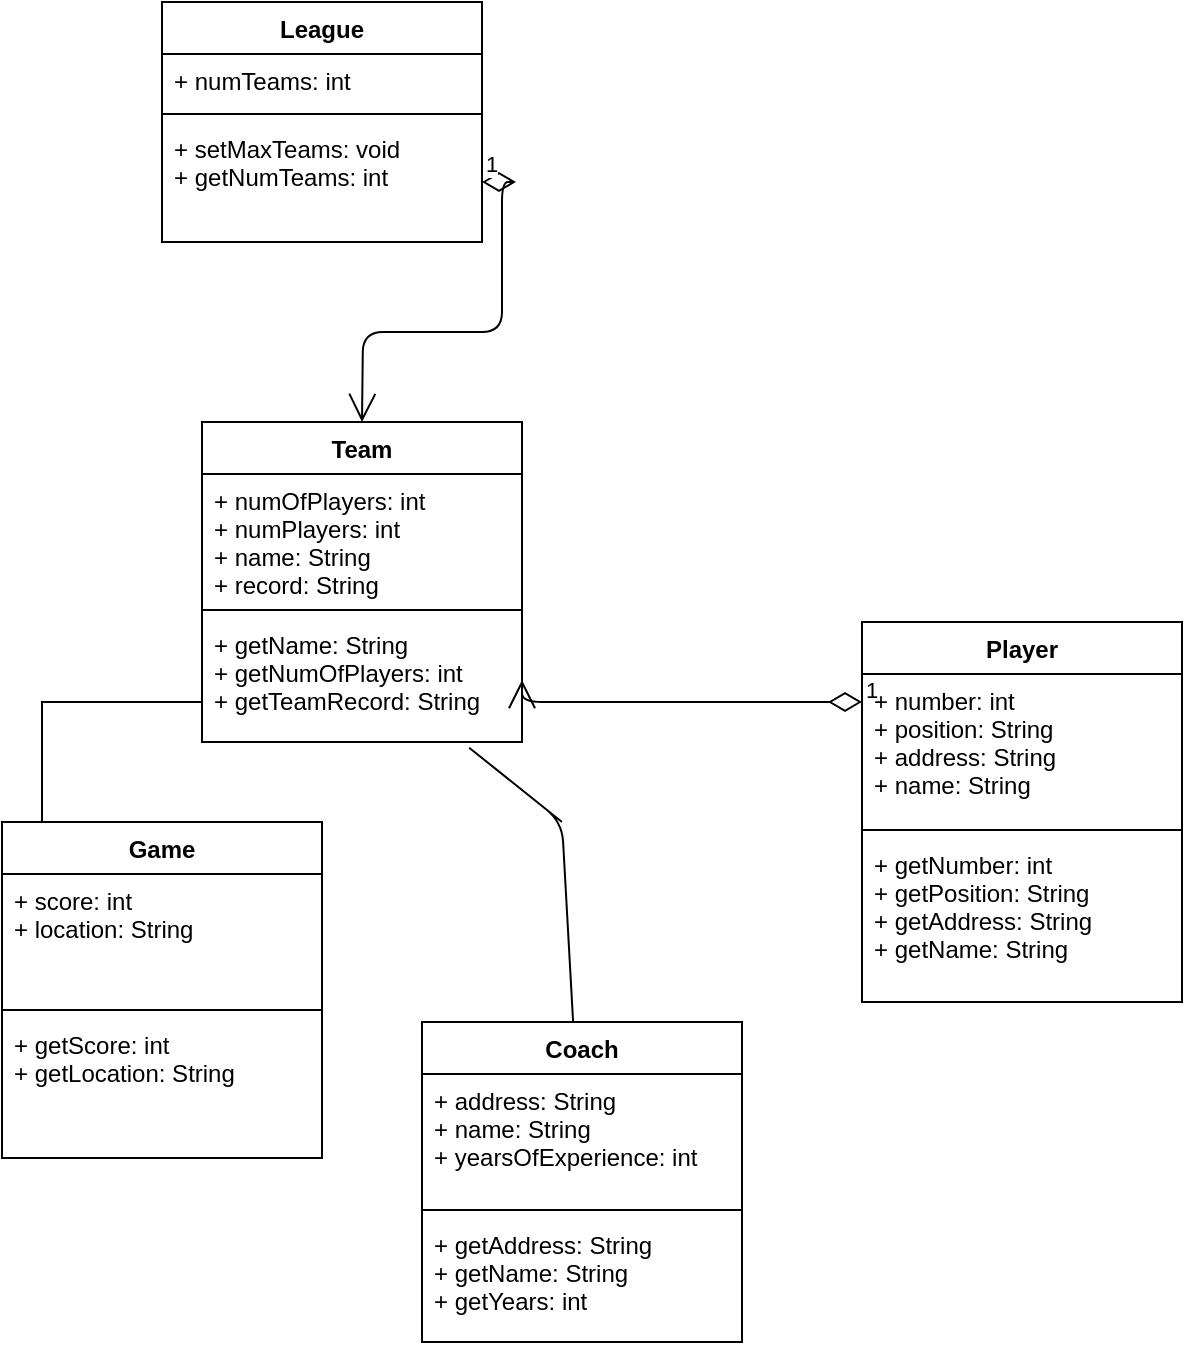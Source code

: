 <mxfile version="12.6.7" type="device"><diagram id="yzvJRXF4fa9oz_QTcUNv" name="Page-1"><mxGraphModel dx="782" dy="507" grid="1" gridSize="10" guides="1" tooltips="1" connect="1" arrows="1" fold="1" page="1" pageScale="1" pageWidth="850" pageHeight="1100" math="0" shadow="0"><root><mxCell id="0"/><mxCell id="1" parent="0"/><mxCell id="ll5z_ZKdfJGKsEdmGcwo-6" value="League" style="swimlane;fontStyle=1;align=center;verticalAlign=top;childLayout=stackLayout;horizontal=1;startSize=26;horizontalStack=0;resizeParent=1;resizeParentMax=0;resizeLast=0;collapsible=1;marginBottom=0;" vertex="1" parent="1"><mxGeometry x="260" y="30" width="160" height="120" as="geometry"/></mxCell><mxCell id="ll5z_ZKdfJGKsEdmGcwo-7" value="+ numTeams: int" style="text;strokeColor=none;fillColor=none;align=left;verticalAlign=top;spacingLeft=4;spacingRight=4;overflow=hidden;rotatable=0;points=[[0,0.5],[1,0.5]];portConstraint=eastwest;" vertex="1" parent="ll5z_ZKdfJGKsEdmGcwo-6"><mxGeometry y="26" width="160" height="26" as="geometry"/></mxCell><mxCell id="ll5z_ZKdfJGKsEdmGcwo-8" value="" style="line;strokeWidth=1;fillColor=none;align=left;verticalAlign=middle;spacingTop=-1;spacingLeft=3;spacingRight=3;rotatable=0;labelPosition=right;points=[];portConstraint=eastwest;" vertex="1" parent="ll5z_ZKdfJGKsEdmGcwo-6"><mxGeometry y="52" width="160" height="8" as="geometry"/></mxCell><mxCell id="ll5z_ZKdfJGKsEdmGcwo-9" value="+ setMaxTeams: void&#10;+ getNumTeams: int" style="text;strokeColor=none;fillColor=none;align=left;verticalAlign=top;spacingLeft=4;spacingRight=4;overflow=hidden;rotatable=0;points=[[0,0.5],[1,0.5]];portConstraint=eastwest;" vertex="1" parent="ll5z_ZKdfJGKsEdmGcwo-6"><mxGeometry y="60" width="160" height="60" as="geometry"/></mxCell><mxCell id="ll5z_ZKdfJGKsEdmGcwo-13" value="1" style="endArrow=open;html=1;endSize=12;startArrow=diamondThin;startSize=14;startFill=0;edgeStyle=orthogonalEdgeStyle;align=left;verticalAlign=bottom;exitX=1;exitY=0.5;exitDx=0;exitDy=0;" edge="1" parent="1" source="ll5z_ZKdfJGKsEdmGcwo-9"><mxGeometry x="-1" relative="1" as="geometry"><mxPoint x="260" y="170" as="sourcePoint"/><mxPoint x="360" y="240" as="targetPoint"/><mxPoint as="offset"/></mxGeometry></mxCell><mxCell id="ll5z_ZKdfJGKsEdmGcwo-14" value="Team" style="swimlane;fontStyle=1;align=center;verticalAlign=top;childLayout=stackLayout;horizontal=1;startSize=26;horizontalStack=0;resizeParent=1;resizeParentMax=0;resizeLast=0;collapsible=1;marginBottom=0;" vertex="1" parent="1"><mxGeometry x="280" y="240" width="160" height="160" as="geometry"/></mxCell><mxCell id="ll5z_ZKdfJGKsEdmGcwo-15" value="+ numOfPlayers: int&#10;+ numPlayers: int&#10;+ name: String&#10;+ record: String" style="text;strokeColor=none;fillColor=none;align=left;verticalAlign=top;spacingLeft=4;spacingRight=4;overflow=hidden;rotatable=0;points=[[0,0.5],[1,0.5]];portConstraint=eastwest;" vertex="1" parent="ll5z_ZKdfJGKsEdmGcwo-14"><mxGeometry y="26" width="160" height="64" as="geometry"/></mxCell><mxCell id="ll5z_ZKdfJGKsEdmGcwo-16" value="" style="line;strokeWidth=1;fillColor=none;align=left;verticalAlign=middle;spacingTop=-1;spacingLeft=3;spacingRight=3;rotatable=0;labelPosition=right;points=[];portConstraint=eastwest;" vertex="1" parent="ll5z_ZKdfJGKsEdmGcwo-14"><mxGeometry y="90" width="160" height="8" as="geometry"/></mxCell><mxCell id="ll5z_ZKdfJGKsEdmGcwo-17" value="+ getName: String&#10;+ getNumOfPlayers: int&#10;+ getTeamRecord: String" style="text;strokeColor=none;fillColor=none;align=left;verticalAlign=top;spacingLeft=4;spacingRight=4;overflow=hidden;rotatable=0;points=[[0,0.5],[1,0.5]];portConstraint=eastwest;" vertex="1" parent="ll5z_ZKdfJGKsEdmGcwo-14"><mxGeometry y="98" width="160" height="62" as="geometry"/></mxCell><mxCell id="ll5z_ZKdfJGKsEdmGcwo-18" value="1" style="endArrow=open;html=1;endSize=12;startArrow=diamondThin;startSize=14;startFill=0;edgeStyle=orthogonalEdgeStyle;align=left;verticalAlign=bottom;entryX=1;entryY=0.5;entryDx=0;entryDy=0;" edge="1" parent="1" target="ll5z_ZKdfJGKsEdmGcwo-17"><mxGeometry x="-1" y="3" relative="1" as="geometry"><mxPoint x="610" y="380" as="sourcePoint"/><mxPoint x="420" y="420" as="targetPoint"/><Array as="points"><mxPoint x="580" y="380"/><mxPoint x="440" y="380"/></Array></mxGeometry></mxCell><mxCell id="ll5z_ZKdfJGKsEdmGcwo-20" value="Player" style="swimlane;fontStyle=1;align=center;verticalAlign=top;childLayout=stackLayout;horizontal=1;startSize=26;horizontalStack=0;resizeParent=1;resizeParentMax=0;resizeLast=0;collapsible=1;marginBottom=0;" vertex="1" parent="1"><mxGeometry x="610" y="340" width="160" height="190" as="geometry"/></mxCell><mxCell id="ll5z_ZKdfJGKsEdmGcwo-21" value="+ number: int&#10;+ position: String&#10;+ address: String&#10;+ name: String" style="text;strokeColor=none;fillColor=none;align=left;verticalAlign=top;spacingLeft=4;spacingRight=4;overflow=hidden;rotatable=0;points=[[0,0.5],[1,0.5]];portConstraint=eastwest;" vertex="1" parent="ll5z_ZKdfJGKsEdmGcwo-20"><mxGeometry y="26" width="160" height="74" as="geometry"/></mxCell><mxCell id="ll5z_ZKdfJGKsEdmGcwo-22" value="" style="line;strokeWidth=1;fillColor=none;align=left;verticalAlign=middle;spacingTop=-1;spacingLeft=3;spacingRight=3;rotatable=0;labelPosition=right;points=[];portConstraint=eastwest;" vertex="1" parent="ll5z_ZKdfJGKsEdmGcwo-20"><mxGeometry y="100" width="160" height="8" as="geometry"/></mxCell><mxCell id="ll5z_ZKdfJGKsEdmGcwo-23" value="+ getNumber: int&#10;+ getPosition: String&#10;+ getAddress: String&#10;+ getName: String" style="text;strokeColor=none;fillColor=none;align=left;verticalAlign=top;spacingLeft=4;spacingRight=4;overflow=hidden;rotatable=0;points=[[0,0.5],[1,0.5]];portConstraint=eastwest;" vertex="1" parent="ll5z_ZKdfJGKsEdmGcwo-20"><mxGeometry y="108" width="160" height="82" as="geometry"/></mxCell><mxCell id="ll5z_ZKdfJGKsEdmGcwo-27" value="Game" style="swimlane;fontStyle=1;align=center;verticalAlign=top;childLayout=stackLayout;horizontal=1;startSize=26;horizontalStack=0;resizeParent=1;resizeParentMax=0;resizeLast=0;collapsible=1;marginBottom=0;" vertex="1" parent="1"><mxGeometry x="180" y="440" width="160" height="168" as="geometry"/></mxCell><mxCell id="ll5z_ZKdfJGKsEdmGcwo-28" value="+ score: int&#10;+ location: String" style="text;strokeColor=none;fillColor=none;align=left;verticalAlign=top;spacingLeft=4;spacingRight=4;overflow=hidden;rotatable=0;points=[[0,0.5],[1,0.5]];portConstraint=eastwest;" vertex="1" parent="ll5z_ZKdfJGKsEdmGcwo-27"><mxGeometry y="26" width="160" height="64" as="geometry"/></mxCell><mxCell id="ll5z_ZKdfJGKsEdmGcwo-29" value="" style="line;strokeWidth=1;fillColor=none;align=left;verticalAlign=middle;spacingTop=-1;spacingLeft=3;spacingRight=3;rotatable=0;labelPosition=right;points=[];portConstraint=eastwest;" vertex="1" parent="ll5z_ZKdfJGKsEdmGcwo-27"><mxGeometry y="90" width="160" height="8" as="geometry"/></mxCell><mxCell id="ll5z_ZKdfJGKsEdmGcwo-30" value="+ getScore: int&#10;+ getLocation: String" style="text;strokeColor=none;fillColor=none;align=left;verticalAlign=top;spacingLeft=4;spacingRight=4;overflow=hidden;rotatable=0;points=[[0,0.5],[1,0.5]];portConstraint=eastwest;" vertex="1" parent="ll5z_ZKdfJGKsEdmGcwo-27"><mxGeometry y="98" width="160" height="70" as="geometry"/></mxCell><mxCell id="ll5z_ZKdfJGKsEdmGcwo-31" value="Coach" style="swimlane;fontStyle=1;align=center;verticalAlign=top;childLayout=stackLayout;horizontal=1;startSize=26;horizontalStack=0;resizeParent=1;resizeParentMax=0;resizeLast=0;collapsible=1;marginBottom=0;" vertex="1" parent="1"><mxGeometry x="390" y="540" width="160" height="160" as="geometry"/></mxCell><mxCell id="ll5z_ZKdfJGKsEdmGcwo-32" value="+ address: String&#10;+ name: String&#10;+ yearsOfExperience: int" style="text;strokeColor=none;fillColor=none;align=left;verticalAlign=top;spacingLeft=4;spacingRight=4;overflow=hidden;rotatable=0;points=[[0,0.5],[1,0.5]];portConstraint=eastwest;" vertex="1" parent="ll5z_ZKdfJGKsEdmGcwo-31"><mxGeometry y="26" width="160" height="64" as="geometry"/></mxCell><mxCell id="ll5z_ZKdfJGKsEdmGcwo-33" value="" style="line;strokeWidth=1;fillColor=none;align=left;verticalAlign=middle;spacingTop=-1;spacingLeft=3;spacingRight=3;rotatable=0;labelPosition=right;points=[];portConstraint=eastwest;" vertex="1" parent="ll5z_ZKdfJGKsEdmGcwo-31"><mxGeometry y="90" width="160" height="8" as="geometry"/></mxCell><mxCell id="ll5z_ZKdfJGKsEdmGcwo-34" value="+ getAddress: String&#10;+ getName: String&#10;+ getYears: int" style="text;strokeColor=none;fillColor=none;align=left;verticalAlign=top;spacingLeft=4;spacingRight=4;overflow=hidden;rotatable=0;points=[[0,0.5],[1,0.5]];portConstraint=eastwest;" vertex="1" parent="ll5z_ZKdfJGKsEdmGcwo-31"><mxGeometry y="98" width="160" height="62" as="geometry"/></mxCell><mxCell id="ll5z_ZKdfJGKsEdmGcwo-38" value="" style="shape=partialRectangle;whiteSpace=wrap;html=1;bottom=0;right=0;fillColor=none;" vertex="1" parent="1"><mxGeometry x="200" y="380" width="80" height="60" as="geometry"/></mxCell><mxCell id="ll5z_ZKdfJGKsEdmGcwo-39" value="" style="endArrow=none;html=1;" edge="1" parent="1" source="ll5z_ZKdfJGKsEdmGcwo-31"><mxGeometry width="50" height="50" relative="1" as="geometry"><mxPoint x="410" y="490" as="sourcePoint"/><mxPoint x="460" y="440" as="targetPoint"/><Array as="points"><mxPoint x="460" y="440"/><mxPoint x="410" y="400"/></Array></mxGeometry></mxCell></root></mxGraphModel></diagram></mxfile>